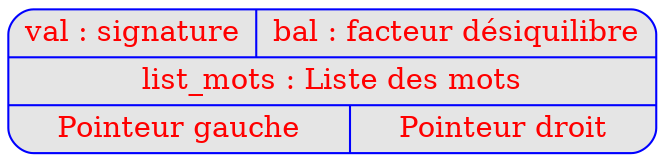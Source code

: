 digraph displayAVL {
	node [
		fontname  = "Times-Roman" 
		fontsize  = "14"
		fontcolor = "red"
		style     = "rounded, filled"
		shape     = "record"
		fillcolor = "grey90"
		color     = "blue"
		width     = "2"
	]

	edge [
		color     = "blue"
	]

	"Maille" [label = "{{<g> val : signature | <d> bal : facteur désiquilibre }| { list_mots : Liste des mots} | { <g> Pointeur gauche | <d> Pointeur droit }}"];
	
}